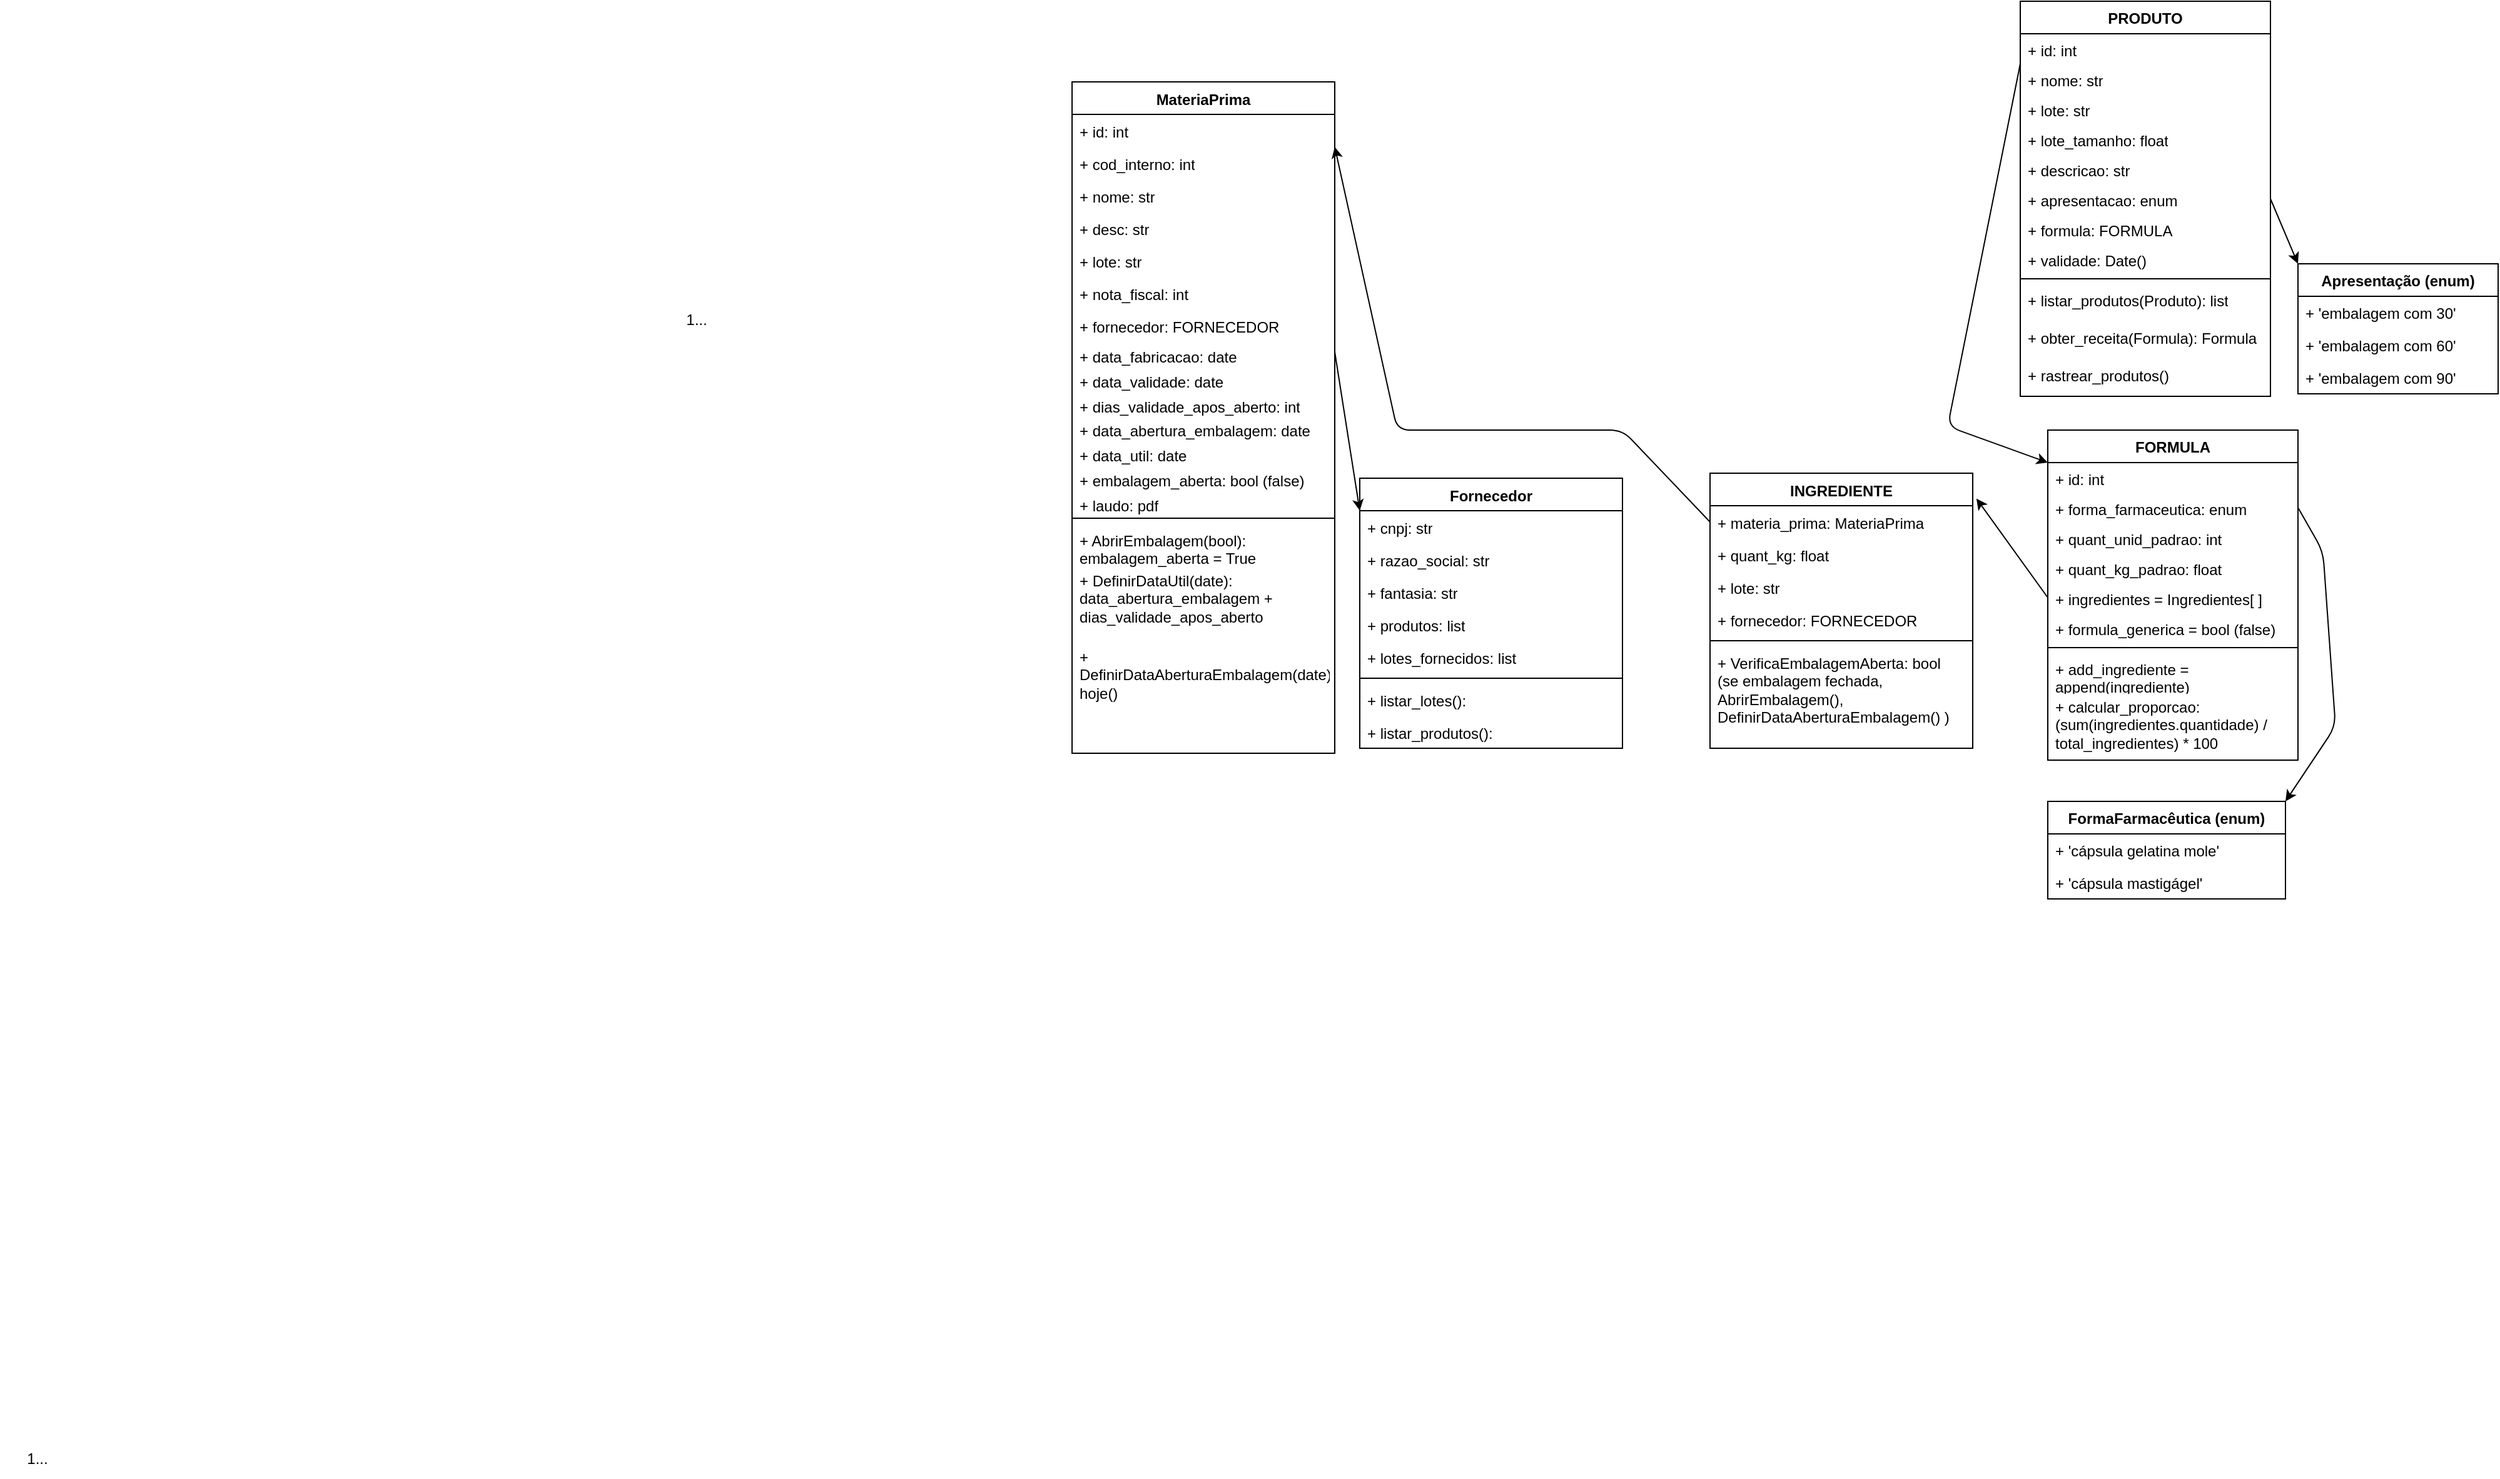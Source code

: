 <mxfile>
    <diagram id="M4Nkps-hcx4vQdY38X9p" name="D01_Módulo_Gerencial">
        <mxGraphModel dx="1461" dy="347" grid="1" gridSize="10" guides="1" tooltips="1" connect="1" arrows="1" fold="1" page="1" pageScale="1" pageWidth="1169" pageHeight="827" math="0" shadow="0">
            <root>
                <mxCell id="0"/>
                <mxCell id="1" parent="0"/>
                <mxCell id="174" value="PRODUTO" style="swimlane;fontStyle=1;align=center;verticalAlign=top;childLayout=stackLayout;horizontal=1;startSize=26;horizontalStack=0;resizeParent=1;resizeParentMax=0;resizeLast=0;collapsible=1;marginBottom=0;whiteSpace=wrap;html=1;" parent="1" vertex="1">
                    <mxGeometry x="1958" y="120" width="200" height="316" as="geometry"/>
                </mxCell>
                <mxCell id="175" value="&lt;div&gt;+ id: int&lt;/div&gt;" style="text;strokeColor=none;fillColor=none;align=left;verticalAlign=top;spacingLeft=4;spacingRight=4;overflow=hidden;rotatable=0;points=[[0,0.5],[1,0.5]];portConstraint=eastwest;whiteSpace=wrap;html=1;" parent="174" vertex="1">
                    <mxGeometry y="26" width="200" height="24" as="geometry"/>
                </mxCell>
                <mxCell id="186" value="&lt;div&gt;+ nome: str&lt;/div&gt;" style="text;strokeColor=none;fillColor=none;align=left;verticalAlign=top;spacingLeft=4;spacingRight=4;overflow=hidden;rotatable=0;points=[[0,0.5],[1,0.5]];portConstraint=eastwest;whiteSpace=wrap;html=1;" parent="174" vertex="1">
                    <mxGeometry y="50" width="200" height="24" as="geometry"/>
                </mxCell>
                <mxCell id="255" value="&lt;div&gt;+ lote: str&lt;/div&gt;" style="text;strokeColor=none;fillColor=none;align=left;verticalAlign=top;spacingLeft=4;spacingRight=4;overflow=hidden;rotatable=0;points=[[0,0.5],[1,0.5]];portConstraint=eastwest;whiteSpace=wrap;html=1;" parent="174" vertex="1">
                    <mxGeometry y="74" width="200" height="24" as="geometry"/>
                </mxCell>
                <mxCell id="256" value="&lt;div&gt;+ lote_tamanho: float&lt;/div&gt;" style="text;strokeColor=none;fillColor=none;align=left;verticalAlign=top;spacingLeft=4;spacingRight=4;overflow=hidden;rotatable=0;points=[[0,0.5],[1,0.5]];portConstraint=eastwest;whiteSpace=wrap;html=1;" parent="174" vertex="1">
                    <mxGeometry y="98" width="200" height="24" as="geometry"/>
                </mxCell>
                <mxCell id="187" value="&lt;div&gt;+ descricao: str&lt;/div&gt;" style="text;strokeColor=none;fillColor=none;align=left;verticalAlign=top;spacingLeft=4;spacingRight=4;overflow=hidden;rotatable=0;points=[[0,0.5],[1,0.5]];portConstraint=eastwest;whiteSpace=wrap;html=1;" parent="174" vertex="1">
                    <mxGeometry y="122" width="200" height="24" as="geometry"/>
                </mxCell>
                <mxCell id="201" value="&lt;div&gt;+ apresentacao: enum&lt;/div&gt;" style="text;strokeColor=none;fillColor=none;align=left;verticalAlign=top;spacingLeft=4;spacingRight=4;overflow=hidden;rotatable=0;points=[[0,0.5],[1,0.5]];portConstraint=eastwest;whiteSpace=wrap;html=1;" parent="174" vertex="1">
                    <mxGeometry y="146" width="200" height="24" as="geometry"/>
                </mxCell>
                <mxCell id="185" value="&lt;div&gt;+ formula: FORMULA&lt;/div&gt;" style="text;strokeColor=none;fillColor=none;align=left;verticalAlign=top;spacingLeft=4;spacingRight=4;overflow=hidden;rotatable=0;points=[[0,0.5],[1,0.5]];portConstraint=eastwest;whiteSpace=wrap;html=1;" parent="174" vertex="1">
                    <mxGeometry y="170" width="200" height="24" as="geometry"/>
                </mxCell>
                <mxCell id="259" value="&lt;div&gt;+ validade: Date()&lt;/div&gt;" style="text;strokeColor=none;fillColor=none;align=left;verticalAlign=top;spacingLeft=4;spacingRight=4;overflow=hidden;rotatable=0;points=[[0,0.5],[1,0.5]];portConstraint=eastwest;whiteSpace=wrap;html=1;" parent="174" vertex="1">
                    <mxGeometry y="194" width="200" height="24" as="geometry"/>
                </mxCell>
                <mxCell id="176" value="" style="line;strokeWidth=1;fillColor=none;align=left;verticalAlign=middle;spacingTop=-1;spacingLeft=3;spacingRight=3;rotatable=0;labelPosition=right;points=[];portConstraint=eastwest;strokeColor=inherit;" parent="174" vertex="1">
                    <mxGeometry y="218" width="200" height="8" as="geometry"/>
                </mxCell>
                <mxCell id="177" value="+ listar_produtos(Produto): list" style="text;strokeColor=none;fillColor=none;align=left;verticalAlign=top;spacingLeft=4;spacingRight=4;overflow=hidden;rotatable=0;points=[[0,0.5],[1,0.5]];portConstraint=eastwest;whiteSpace=wrap;html=1;" parent="174" vertex="1">
                    <mxGeometry y="226" width="200" height="30" as="geometry"/>
                </mxCell>
                <mxCell id="189" value="+ obter_receita(Formula): Formula" style="text;strokeColor=none;fillColor=none;align=left;verticalAlign=top;spacingLeft=4;spacingRight=4;overflow=hidden;rotatable=0;points=[[0,0.5],[1,0.5]];portConstraint=eastwest;whiteSpace=wrap;html=1;" parent="174" vertex="1">
                    <mxGeometry y="256" width="200" height="30" as="geometry"/>
                </mxCell>
                <mxCell id="257" value="+ rastrear_produtos()" style="text;strokeColor=none;fillColor=none;align=left;verticalAlign=top;spacingLeft=4;spacingRight=4;overflow=hidden;rotatable=0;points=[[0,0.5],[1,0.5]];portConstraint=eastwest;whiteSpace=wrap;html=1;" parent="174" vertex="1">
                    <mxGeometry y="286" width="200" height="30" as="geometry"/>
                </mxCell>
                <mxCell id="202" value="MateriaPrima" style="swimlane;fontStyle=1;align=center;verticalAlign=top;childLayout=stackLayout;horizontal=1;startSize=26;horizontalStack=0;resizeParent=1;resizeParentMax=0;resizeLast=0;collapsible=1;marginBottom=0;whiteSpace=wrap;html=1;" parent="1" vertex="1">
                    <mxGeometry x="1200" y="184.5" width="210" height="537" as="geometry"/>
                </mxCell>
                <mxCell id="203" value="+ id: int" style="text;strokeColor=none;fillColor=none;align=left;verticalAlign=top;spacingLeft=4;spacingRight=4;overflow=hidden;rotatable=0;points=[[0,0.5],[1,0.5]];portConstraint=eastwest;whiteSpace=wrap;html=1;" parent="202" vertex="1">
                    <mxGeometry y="26" width="210" height="26" as="geometry"/>
                </mxCell>
                <mxCell id="302" value="+ cod_interno: int" style="text;strokeColor=none;fillColor=none;align=left;verticalAlign=top;spacingLeft=4;spacingRight=4;overflow=hidden;rotatable=0;points=[[0,0.5],[1,0.5]];portConstraint=eastwest;whiteSpace=wrap;html=1;" vertex="1" parent="202">
                    <mxGeometry y="52" width="210" height="26" as="geometry"/>
                </mxCell>
                <mxCell id="224" value="+ nome: str" style="text;strokeColor=none;fillColor=none;align=left;verticalAlign=top;spacingLeft=4;spacingRight=4;overflow=hidden;rotatable=0;points=[[0,0.5],[1,0.5]];portConstraint=eastwest;whiteSpace=wrap;html=1;" parent="202" vertex="1">
                    <mxGeometry y="78" width="210" height="26" as="geometry"/>
                </mxCell>
                <mxCell id="229" value="+ desc: str" style="text;strokeColor=none;fillColor=none;align=left;verticalAlign=top;spacingLeft=4;spacingRight=4;overflow=hidden;rotatable=0;points=[[0,0.5],[1,0.5]];portConstraint=eastwest;whiteSpace=wrap;html=1;" parent="202" vertex="1">
                    <mxGeometry y="104" width="210" height="26" as="geometry"/>
                </mxCell>
                <mxCell id="228" value="+ lote: str" style="text;strokeColor=none;fillColor=none;align=left;verticalAlign=top;spacingLeft=4;spacingRight=4;overflow=hidden;rotatable=0;points=[[0,0.5],[1,0.5]];portConstraint=eastwest;whiteSpace=wrap;html=1;" parent="202" vertex="1">
                    <mxGeometry y="130" width="210" height="26" as="geometry"/>
                </mxCell>
                <mxCell id="254" value="+ nota_fiscal: int" style="text;strokeColor=none;fillColor=none;align=left;verticalAlign=top;spacingLeft=4;spacingRight=4;overflow=hidden;rotatable=0;points=[[0,0.5],[1,0.5]];portConstraint=eastwest;whiteSpace=wrap;html=1;" parent="202" vertex="1">
                    <mxGeometry y="156" width="210" height="26" as="geometry"/>
                </mxCell>
                <mxCell id="277" value="+ fornecedor: FORNECEDOR" style="text;strokeColor=none;fillColor=none;align=left;verticalAlign=top;spacingLeft=4;spacingRight=4;overflow=hidden;rotatable=0;points=[[0,0.5],[1,0.5]];portConstraint=eastwest;whiteSpace=wrap;html=1;" vertex="1" parent="202">
                    <mxGeometry y="182" width="210" height="24" as="geometry"/>
                </mxCell>
                <mxCell id="230" value="+ data_fabricacao: date" style="text;strokeColor=none;fillColor=none;align=left;verticalAlign=top;spacingLeft=4;spacingRight=4;overflow=hidden;rotatable=0;points=[[0,0.5],[1,0.5]];portConstraint=eastwest;whiteSpace=wrap;html=1;" parent="202" vertex="1">
                    <mxGeometry y="206" width="210" height="20" as="geometry"/>
                </mxCell>
                <mxCell id="278" value="&lt;span style=&quot;color: rgb(0, 0, 0);&quot;&gt;+ data_validade: date&lt;/span&gt;" style="text;strokeColor=none;fillColor=none;align=left;verticalAlign=top;spacingLeft=4;spacingRight=4;overflow=hidden;rotatable=0;points=[[0,0.5],[1,0.5]];portConstraint=eastwest;whiteSpace=wrap;html=1;" vertex="1" parent="202">
                    <mxGeometry y="226" width="210" height="20" as="geometry"/>
                </mxCell>
                <mxCell id="283" value="&lt;span style=&quot;color: rgb(0, 0, 0);&quot;&gt;+ dias_validade_apos_aberto: int&lt;/span&gt;" style="text;strokeColor=none;fillColor=none;align=left;verticalAlign=top;spacingLeft=4;spacingRight=4;overflow=hidden;rotatable=0;points=[[0,0.5],[1,0.5]];portConstraint=eastwest;whiteSpace=wrap;html=1;" vertex="1" parent="202">
                    <mxGeometry y="246" width="210" height="19" as="geometry"/>
                </mxCell>
                <mxCell id="279" value="&lt;span style=&quot;color: rgb(0, 0, 0);&quot;&gt;+ data_abertura_embalagem: date&lt;/span&gt;" style="text;strokeColor=none;fillColor=none;align=left;verticalAlign=top;spacingLeft=4;spacingRight=4;overflow=hidden;rotatable=0;points=[[0,0.5],[1,0.5]];portConstraint=eastwest;whiteSpace=wrap;html=1;" vertex="1" parent="202">
                    <mxGeometry y="265" width="210" height="20" as="geometry"/>
                </mxCell>
                <mxCell id="280" value="&lt;span style=&quot;color: rgb(0, 0, 0);&quot;&gt;+ data_util: date&lt;/span&gt;" style="text;strokeColor=none;fillColor=none;align=left;verticalAlign=top;spacingLeft=4;spacingRight=4;overflow=hidden;rotatable=0;points=[[0,0.5],[1,0.5]];portConstraint=eastwest;whiteSpace=wrap;html=1;" vertex="1" parent="202">
                    <mxGeometry y="285" width="210" height="20" as="geometry"/>
                </mxCell>
                <mxCell id="281" value="&lt;span style=&quot;color: rgb(0, 0, 0);&quot;&gt;+ embalagem_aberta: bool (false)&lt;/span&gt;" style="text;strokeColor=none;fillColor=none;align=left;verticalAlign=top;spacingLeft=4;spacingRight=4;overflow=hidden;rotatable=0;points=[[0,0.5],[1,0.5]];portConstraint=eastwest;whiteSpace=wrap;html=1;" vertex="1" parent="202">
                    <mxGeometry y="305" width="210" height="20" as="geometry"/>
                </mxCell>
                <mxCell id="301" value="&lt;span style=&quot;color: rgb(0, 0, 0);&quot;&gt;+ laudo: pdf&lt;/span&gt;" style="text;strokeColor=none;fillColor=none;align=left;verticalAlign=top;spacingLeft=4;spacingRight=4;overflow=hidden;rotatable=0;points=[[0,0.5],[1,0.5]];portConstraint=eastwest;whiteSpace=wrap;html=1;" vertex="1" parent="202">
                    <mxGeometry y="325" width="210" height="20" as="geometry"/>
                </mxCell>
                <mxCell id="204" value="" style="line;strokeWidth=1;fillColor=none;align=left;verticalAlign=middle;spacingTop=-1;spacingLeft=3;spacingRight=3;rotatable=0;labelPosition=right;points=[];portConstraint=eastwest;strokeColor=inherit;" parent="202" vertex="1">
                    <mxGeometry y="345" width="210" height="8" as="geometry"/>
                </mxCell>
                <mxCell id="205" value="+ AbrirEmbalagem(bool): embalagem_aberta = True" style="text;strokeColor=none;fillColor=none;align=left;verticalAlign=top;spacingLeft=4;spacingRight=4;overflow=hidden;rotatable=0;points=[[0,0.5],[1,0.5]];portConstraint=eastwest;whiteSpace=wrap;html=1;" parent="202" vertex="1">
                    <mxGeometry y="353" width="210" height="32" as="geometry"/>
                </mxCell>
                <mxCell id="282" value="+ DefinirDataUtil(date): data_abertura_embalagem + dias_validade_apos_aberto" style="text;strokeColor=none;fillColor=none;align=left;verticalAlign=top;spacingLeft=4;spacingRight=4;overflow=hidden;rotatable=0;points=[[0,0.5],[1,0.5]];portConstraint=eastwest;whiteSpace=wrap;html=1;" vertex="1" parent="202">
                    <mxGeometry y="385" width="210" height="61" as="geometry"/>
                </mxCell>
                <mxCell id="300" value="+ DefinirDataAberturaEmbalagem(date): hoje()" style="text;strokeColor=none;fillColor=none;align=left;verticalAlign=top;spacingLeft=4;spacingRight=4;overflow=hidden;rotatable=0;points=[[0,0.5],[1,0.5]];portConstraint=eastwest;whiteSpace=wrap;html=1;" vertex="1" parent="202">
                    <mxGeometry y="446" width="210" height="91" as="geometry"/>
                </mxCell>
                <mxCell id="206" value="Apresentação (enum)" style="swimlane;fontStyle=1;align=center;verticalAlign=top;childLayout=stackLayout;horizontal=1;startSize=26;horizontalStack=0;resizeParent=1;resizeParentMax=0;resizeLast=0;collapsible=1;marginBottom=0;whiteSpace=wrap;html=1;" parent="1" vertex="1">
                    <mxGeometry x="2180" y="330" width="160" height="104" as="geometry"/>
                </mxCell>
                <mxCell id="207" value="+ &#39;embalagem com 30&#39;" style="text;strokeColor=none;fillColor=none;align=left;verticalAlign=top;spacingLeft=4;spacingRight=4;overflow=hidden;rotatable=0;points=[[0,0.5],[1,0.5]];portConstraint=eastwest;whiteSpace=wrap;html=1;" parent="206" vertex="1">
                    <mxGeometry y="26" width="160" height="26" as="geometry"/>
                </mxCell>
                <mxCell id="216" value="+ &#39;embalagem com 60&#39;" style="text;strokeColor=none;fillColor=none;align=left;verticalAlign=top;spacingLeft=4;spacingRight=4;overflow=hidden;rotatable=0;points=[[0,0.5],[1,0.5]];portConstraint=eastwest;whiteSpace=wrap;html=1;" parent="206" vertex="1">
                    <mxGeometry y="52" width="160" height="26" as="geometry"/>
                </mxCell>
                <mxCell id="217" value="+ &#39;embalagem com 90&#39;" style="text;strokeColor=none;fillColor=none;align=left;verticalAlign=top;spacingLeft=4;spacingRight=4;overflow=hidden;rotatable=0;points=[[0,0.5],[1,0.5]];portConstraint=eastwest;whiteSpace=wrap;html=1;" parent="206" vertex="1">
                    <mxGeometry y="78" width="160" height="26" as="geometry"/>
                </mxCell>
                <mxCell id="218" style="edgeStyle=none;html=1;exitX=1;exitY=0.5;exitDx=0;exitDy=0;noEdgeStyle=1;orthogonal=1;" parent="1" source="201" target="206" edge="1">
                    <mxGeometry relative="1" as="geometry">
                        <Array as="points"/>
                    </mxGeometry>
                </mxCell>
                <mxCell id="219" value="FormaFarmacêutica (enum)" style="swimlane;fontStyle=1;align=center;verticalAlign=top;childLayout=stackLayout;horizontal=1;startSize=26;horizontalStack=0;resizeParent=1;resizeParentMax=0;resizeLast=0;collapsible=1;marginBottom=0;whiteSpace=wrap;html=1;" parent="1" vertex="1">
                    <mxGeometry x="1980" y="760" width="190" height="78" as="geometry"/>
                </mxCell>
                <mxCell id="220" value="+ &#39;cápsula gelatina mole&#39;" style="text;strokeColor=none;fillColor=none;align=left;verticalAlign=top;spacingLeft=4;spacingRight=4;overflow=hidden;rotatable=0;points=[[0,0.5],[1,0.5]];portConstraint=eastwest;whiteSpace=wrap;html=1;" parent="219" vertex="1">
                    <mxGeometry y="26" width="190" height="26" as="geometry"/>
                </mxCell>
                <mxCell id="227" value="+ &#39;cápsula mastigágel&#39;" style="text;strokeColor=none;fillColor=none;align=left;verticalAlign=top;spacingLeft=4;spacingRight=4;overflow=hidden;rotatable=0;points=[[0,0.5],[1,0.5]];portConstraint=eastwest;whiteSpace=wrap;html=1;" parent="219" vertex="1">
                    <mxGeometry y="52" width="190" height="26" as="geometry"/>
                </mxCell>
                <mxCell id="223" style="edgeStyle=none;html=1;exitX=1;exitY=0.5;exitDx=0;exitDy=0;noEdgeStyle=1;orthogonal=1;" parent="1" source="193" target="219" edge="1">
                    <mxGeometry relative="1" as="geometry">
                        <Array as="points">
                            <mxPoint x="2200" y="560"/>
                            <mxPoint x="2210" y="700"/>
                        </Array>
                    </mxGeometry>
                </mxCell>
                <mxCell id="233" value="INGREDIENTE" style="swimlane;fontStyle=1;align=center;verticalAlign=top;childLayout=stackLayout;horizontal=1;startSize=26;horizontalStack=0;resizeParent=1;resizeParentMax=0;resizeLast=0;collapsible=1;marginBottom=0;whiteSpace=wrap;html=1;" parent="1" vertex="1">
                    <mxGeometry x="1710" y="497.5" width="210" height="220" as="geometry"/>
                </mxCell>
                <mxCell id="235" value="+ materia_prima: MateriaPrima" style="text;strokeColor=none;fillColor=none;align=left;verticalAlign=top;spacingLeft=4;spacingRight=4;overflow=hidden;rotatable=0;points=[[0,0.5],[1,0.5]];portConstraint=eastwest;whiteSpace=wrap;html=1;" parent="233" vertex="1">
                    <mxGeometry y="26" width="210" height="26" as="geometry"/>
                </mxCell>
                <mxCell id="236" value="+ quant_kg: float" style="text;strokeColor=none;fillColor=none;align=left;verticalAlign=top;spacingLeft=4;spacingRight=4;overflow=hidden;rotatable=0;points=[[0,0.5],[1,0.5]];portConstraint=eastwest;whiteSpace=wrap;html=1;" parent="233" vertex="1">
                    <mxGeometry y="52" width="210" height="26" as="geometry"/>
                </mxCell>
                <mxCell id="237" value="+ lote: str" style="text;strokeColor=none;fillColor=none;align=left;verticalAlign=top;spacingLeft=4;spacingRight=4;overflow=hidden;rotatable=0;points=[[0,0.5],[1,0.5]];portConstraint=eastwest;whiteSpace=wrap;html=1;" parent="233" vertex="1">
                    <mxGeometry y="78" width="210" height="26" as="geometry"/>
                </mxCell>
                <mxCell id="238" value="+ fornecedor: FORNECEDOR" style="text;strokeColor=none;fillColor=none;align=left;verticalAlign=top;spacingLeft=4;spacingRight=4;overflow=hidden;rotatable=0;points=[[0,0.5],[1,0.5]];portConstraint=eastwest;whiteSpace=wrap;html=1;" parent="233" vertex="1">
                    <mxGeometry y="104" width="210" height="26" as="geometry"/>
                </mxCell>
                <mxCell id="239" value="" style="line;strokeWidth=1;fillColor=none;align=left;verticalAlign=middle;spacingTop=-1;spacingLeft=3;spacingRight=3;rotatable=0;labelPosition=right;points=[];portConstraint=eastwest;strokeColor=inherit;" parent="233" vertex="1">
                    <mxGeometry y="130" width="210" height="8" as="geometry"/>
                </mxCell>
                <mxCell id="240" value="+ VerificaEmbalagemAberta: bool&lt;div&gt;(se embalagem fechada, AbrirEmbalagem(), DefinirDataAberturaEmbalagem() )&lt;/div&gt;" style="text;strokeColor=none;fillColor=none;align=left;verticalAlign=top;spacingLeft=4;spacingRight=4;overflow=hidden;rotatable=0;points=[[0,0.5],[1,0.5]];portConstraint=eastwest;whiteSpace=wrap;html=1;" parent="233" vertex="1">
                    <mxGeometry y="138" width="210" height="82" as="geometry"/>
                </mxCell>
                <mxCell id="243" style="edgeStyle=none;html=1;exitX=0;exitY=0.5;exitDx=0;exitDy=0;noEdgeStyle=1;orthogonal=1;" parent="1" source="235" target="203" edge="1">
                    <mxGeometry relative="1" as="geometry">
                        <Array as="points">
                            <mxPoint x="1640" y="463"/>
                            <mxPoint x="1460" y="463"/>
                        </Array>
                    </mxGeometry>
                </mxCell>
                <mxCell id="260" value="Fornecedor" style="swimlane;fontStyle=1;align=center;verticalAlign=top;childLayout=stackLayout;horizontal=1;startSize=26;horizontalStack=0;resizeParent=1;resizeParentMax=0;resizeLast=0;collapsible=1;marginBottom=0;whiteSpace=wrap;html=1;" parent="1" vertex="1">
                    <mxGeometry x="1430" y="501.5" width="210" height="216" as="geometry"/>
                </mxCell>
                <mxCell id="261" value="+ cnpj: str" style="text;strokeColor=none;fillColor=none;align=left;verticalAlign=top;spacingLeft=4;spacingRight=4;overflow=hidden;rotatable=0;points=[[0,0.5],[1,0.5]];portConstraint=eastwest;whiteSpace=wrap;html=1;" parent="260" vertex="1">
                    <mxGeometry y="26" width="210" height="26" as="geometry"/>
                </mxCell>
                <mxCell id="262" value="+ razao_social: str" style="text;strokeColor=none;fillColor=none;align=left;verticalAlign=top;spacingLeft=4;spacingRight=4;overflow=hidden;rotatable=0;points=[[0,0.5],[1,0.5]];portConstraint=eastwest;whiteSpace=wrap;html=1;" parent="260" vertex="1">
                    <mxGeometry y="52" width="210" height="26" as="geometry"/>
                </mxCell>
                <mxCell id="263" value="+ fantasia: str" style="text;strokeColor=none;fillColor=none;align=left;verticalAlign=top;spacingLeft=4;spacingRight=4;overflow=hidden;rotatable=0;points=[[0,0.5],[1,0.5]];portConstraint=eastwest;whiteSpace=wrap;html=1;" parent="260" vertex="1">
                    <mxGeometry y="78" width="210" height="26" as="geometry"/>
                </mxCell>
                <mxCell id="269" value="+ produtos: list" style="text;strokeColor=none;fillColor=none;align=left;verticalAlign=top;spacingLeft=4;spacingRight=4;overflow=hidden;rotatable=0;points=[[0,0.5],[1,0.5]];portConstraint=eastwest;whiteSpace=wrap;html=1;" parent="260" vertex="1">
                    <mxGeometry y="104" width="210" height="26" as="geometry"/>
                </mxCell>
                <mxCell id="270" value="+ lotes_fornecidos: list" style="text;strokeColor=none;fillColor=none;align=left;verticalAlign=top;spacingLeft=4;spacingRight=4;overflow=hidden;rotatable=0;points=[[0,0.5],[1,0.5]];portConstraint=eastwest;whiteSpace=wrap;html=1;" parent="260" vertex="1">
                    <mxGeometry y="130" width="210" height="26" as="geometry"/>
                </mxCell>
                <mxCell id="267" value="" style="line;strokeWidth=1;fillColor=none;align=left;verticalAlign=middle;spacingTop=-1;spacingLeft=3;spacingRight=3;rotatable=0;labelPosition=right;points=[];portConstraint=eastwest;strokeColor=inherit;" parent="260" vertex="1">
                    <mxGeometry y="156" width="210" height="8" as="geometry"/>
                </mxCell>
                <mxCell id="268" value="+ listar_lotes():&amp;nbsp;" style="text;strokeColor=none;fillColor=none;align=left;verticalAlign=top;spacingLeft=4;spacingRight=4;overflow=hidden;rotatable=0;points=[[0,0.5],[1,0.5]];portConstraint=eastwest;whiteSpace=wrap;html=1;" parent="260" vertex="1">
                    <mxGeometry y="164" width="210" height="26" as="geometry"/>
                </mxCell>
                <mxCell id="271" value="+ listar_produtos():&amp;nbsp;" style="text;strokeColor=none;fillColor=none;align=left;verticalAlign=top;spacingLeft=4;spacingRight=4;overflow=hidden;rotatable=0;points=[[0,0.5],[1,0.5]];portConstraint=eastwest;whiteSpace=wrap;html=1;" parent="260" vertex="1">
                    <mxGeometry y="190" width="210" height="26" as="geometry"/>
                </mxCell>
                <mxCell id="272" style="edgeStyle=none;html=1;exitX=1;exitY=0.5;exitDx=0;exitDy=0;noEdgeStyle=1;orthogonal=1;" parent="1" source="230" target="261" edge="1">
                    <mxGeometry relative="1" as="geometry">
                        <Array as="points"/>
                    </mxGeometry>
                </mxCell>
                <mxCell id="273" value="1..." style="text;strokeColor=none;align=center;fillColor=none;html=1;verticalAlign=middle;whiteSpace=wrap;rounded=0;" parent="1" vertex="1">
                    <mxGeometry x="343" y="1271" width="60" height="30" as="geometry"/>
                </mxCell>
                <mxCell id="275" value="1..." style="text;strokeColor=none;align=center;fillColor=none;html=1;verticalAlign=middle;whiteSpace=wrap;rounded=0;" parent="1" vertex="1">
                    <mxGeometry x="870" y="360" width="60" height="30" as="geometry"/>
                </mxCell>
                <mxCell id="191" value="FORMULA" style="swimlane;fontStyle=1;align=center;verticalAlign=top;childLayout=stackLayout;horizontal=1;startSize=26;horizontalStack=0;resizeParent=1;resizeParentMax=0;resizeLast=0;collapsible=1;marginBottom=0;whiteSpace=wrap;html=1;" parent="1" vertex="1">
                    <mxGeometry x="1980" y="463" width="200" height="264" as="geometry"/>
                </mxCell>
                <mxCell id="192" value="&lt;div&gt;+ id: int&lt;/div&gt;" style="text;strokeColor=none;fillColor=none;align=left;verticalAlign=top;spacingLeft=4;spacingRight=4;overflow=hidden;rotatable=0;points=[[0,0.5],[1,0.5]];portConstraint=eastwest;whiteSpace=wrap;html=1;" parent="191" vertex="1">
                    <mxGeometry y="26" width="200" height="24" as="geometry"/>
                </mxCell>
                <mxCell id="193" value="&lt;div&gt;+ forma_farmaceutica: enum&lt;/div&gt;" style="text;strokeColor=none;fillColor=none;align=left;verticalAlign=top;spacingLeft=4;spacingRight=4;overflow=hidden;rotatable=0;points=[[0,0.5],[1,0.5]];portConstraint=eastwest;whiteSpace=wrap;html=1;" parent="191" vertex="1">
                    <mxGeometry y="50" width="200" height="24" as="geometry"/>
                </mxCell>
                <mxCell id="194" value="&lt;div&gt;+ quant_unid_padrao: int&lt;/div&gt;" style="text;strokeColor=none;fillColor=none;align=left;verticalAlign=top;spacingLeft=4;spacingRight=4;overflow=hidden;rotatable=0;points=[[0,0.5],[1,0.5]];portConstraint=eastwest;whiteSpace=wrap;html=1;" parent="191" vertex="1">
                    <mxGeometry y="74" width="200" height="24" as="geometry"/>
                </mxCell>
                <mxCell id="200" value="&lt;div&gt;+ quant_kg_padrao: float&lt;/div&gt;" style="text;strokeColor=none;fillColor=none;align=left;verticalAlign=top;spacingLeft=4;spacingRight=4;overflow=hidden;rotatable=0;points=[[0,0.5],[1,0.5]];portConstraint=eastwest;whiteSpace=wrap;html=1;" parent="191" vertex="1">
                    <mxGeometry y="98" width="200" height="24" as="geometry"/>
                </mxCell>
                <mxCell id="195" value="&lt;div&gt;+ ingredientes = Ingredientes[ ]&lt;/div&gt;" style="text;strokeColor=none;fillColor=none;align=left;verticalAlign=top;spacingLeft=4;spacingRight=4;overflow=hidden;rotatable=0;points=[[0,0.5],[1,0.5]];portConstraint=eastwest;whiteSpace=wrap;html=1;" parent="191" vertex="1">
                    <mxGeometry y="122" width="200" height="24" as="geometry"/>
                </mxCell>
                <mxCell id="303" value="&lt;div&gt;+ formula_generica = bool (false)&lt;/div&gt;" style="text;strokeColor=none;fillColor=none;align=left;verticalAlign=top;spacingLeft=4;spacingRight=4;overflow=hidden;rotatable=0;points=[[0,0.5],[1,0.5]];portConstraint=eastwest;whiteSpace=wrap;html=1;" vertex="1" parent="191">
                    <mxGeometry y="146" width="200" height="24" as="geometry"/>
                </mxCell>
                <mxCell id="196" value="" style="line;strokeWidth=1;fillColor=none;align=left;verticalAlign=middle;spacingTop=-1;spacingLeft=3;spacingRight=3;rotatable=0;labelPosition=right;points=[];portConstraint=eastwest;strokeColor=inherit;" parent="191" vertex="1">
                    <mxGeometry y="170" width="200" height="8" as="geometry"/>
                </mxCell>
                <mxCell id="198" value="+ add_ingrediente = append(ingrediente)" style="text;strokeColor=none;fillColor=none;align=left;verticalAlign=top;spacingLeft=4;spacingRight=4;overflow=hidden;rotatable=0;points=[[0,0.5],[1,0.5]];portConstraint=eastwest;whiteSpace=wrap;html=1;" parent="191" vertex="1">
                    <mxGeometry y="178" width="200" height="30" as="geometry"/>
                </mxCell>
                <mxCell id="242" value="+ calcular_proporcao: (sum(ingredientes.quantidade) / total_ingredientes) * 100" style="text;strokeColor=none;fillColor=none;align=left;verticalAlign=top;spacingLeft=4;spacingRight=4;overflow=hidden;rotatable=0;points=[[0,0.5],[1,0.5]];portConstraint=eastwest;whiteSpace=wrap;html=1;" parent="191" vertex="1">
                    <mxGeometry y="208" width="200" height="56" as="geometry"/>
                </mxCell>
                <mxCell id="199" style="edgeStyle=none;html=1;noEdgeStyle=1;orthogonal=1;" parent="1" source="175" target="192" edge="1">
                    <mxGeometry relative="1" as="geometry">
                        <Array as="points">
                            <mxPoint x="1900" y="460"/>
                        </Array>
                    </mxGeometry>
                </mxCell>
                <mxCell id="308" style="edgeStyle=none;html=1;exitX=0;exitY=0.5;exitDx=0;exitDy=0;entryX=1.014;entryY=0.092;entryDx=0;entryDy=0;entryPerimeter=0;" edge="1" parent="1" source="195" target="233">
                    <mxGeometry relative="1" as="geometry"/>
                </mxCell>
            </root>
        </mxGraphModel>
    </diagram>
</mxfile>
